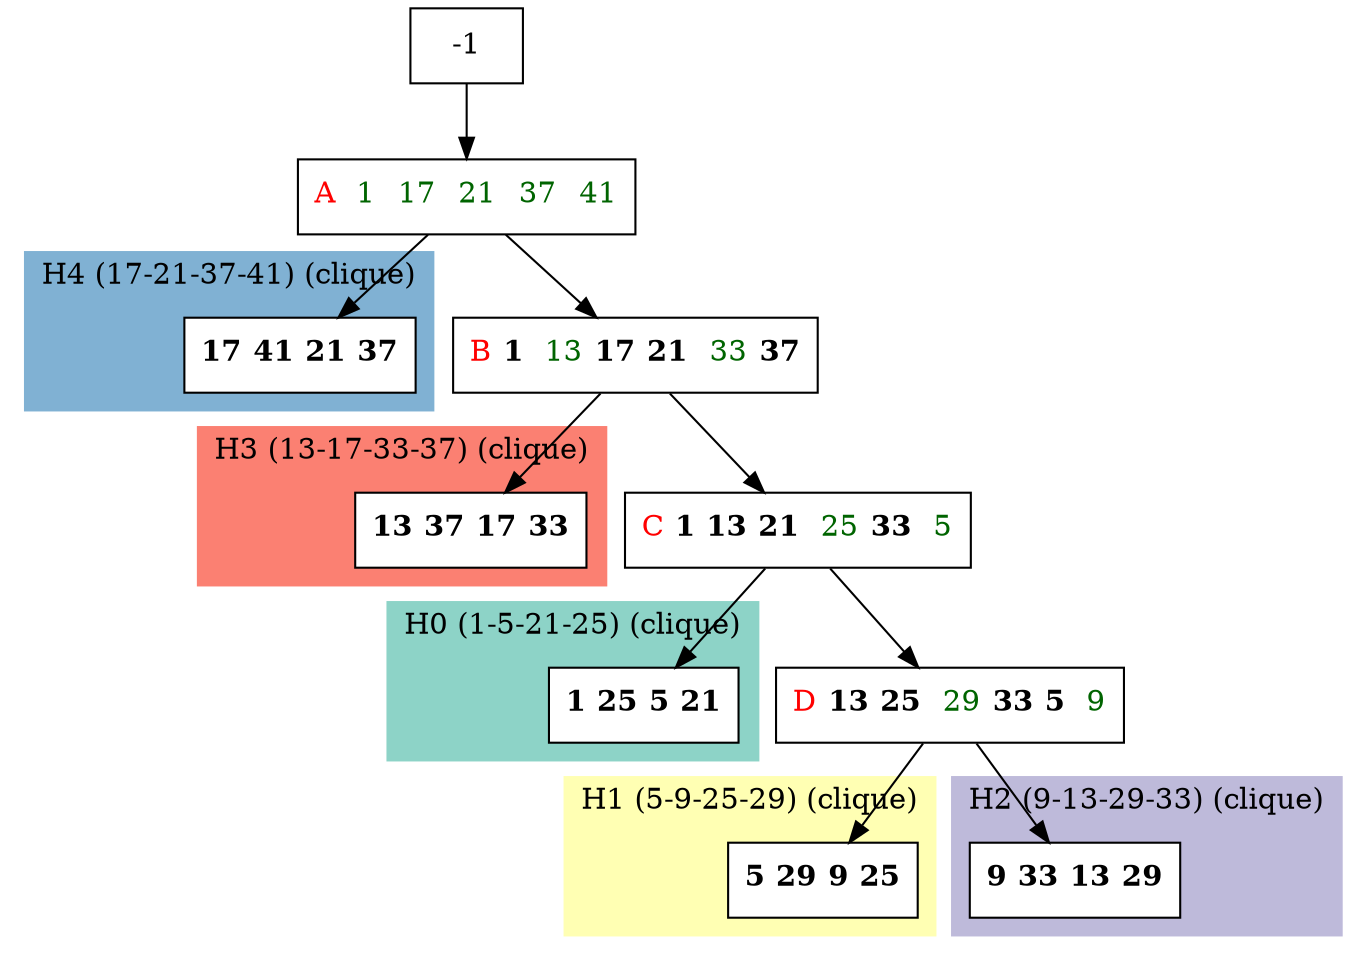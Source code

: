 digraph G {
    node [shape=box];
    subgraph cluster0 {
        node [style=filled,fillcolor=white];
        labeljust="l";
        style=filled;
        color="#8DD3C7";
        H0_0;
        label="H0 (1-5-21-25) (clique)";
    }
    subgraph cluster1 {
        node [style=filled,fillcolor=white];
        labeljust="l";
        style=filled;
        color="#FFFFB3";
        H1_0;
        label="H1 (5-9-25-29) (clique)";
    }
    subgraph cluster2 {
        node [style=filled,fillcolor=white];
        labeljust="l";
        style=filled;
        color="#BEBADA";
        H2_0;
        label="H2 (9-13-29-33) (clique)";
    }
    subgraph cluster3 {
        node [style=filled,fillcolor=white];
        labeljust="l";
        style=filled;
        color="#FB8072";
        H3_0;
        label="H3 (13-17-33-37) (clique)";
    }
    subgraph cluster4 {
        node [style=filled,fillcolor=white];
        labeljust="l";
        style=filled;
        color="#80B1D3";
        H4_0;
        label="H4 (17-21-37-41) (clique)";
    }
     30 [shape=record,label= <{  <FONT COLOR="RED">A</FONT>  <FONT COLOR="DARKGREEN">1</FONT>  <FONT COLOR="DARKGREEN">17</FONT>  <FONT COLOR="DARKGREEN">21</FONT>  <FONT COLOR="DARKGREEN">37</FONT>  <FONT COLOR="DARKGREEN">41</FONT>}> ];
     -1  ->  30;
     H4_0 [shape=record,label= <{ <b>17</b> <b>41</b> <b>21</b> <b>37</b>}> ];
     30  ->  H4_0;
     21 [shape=record,label= <{  <FONT COLOR="RED">B</FONT> <b>1</b>  <FONT COLOR="DARKGREEN">13</FONT> <b>17</b> <b>21</b>  <FONT COLOR="DARKGREEN">33</FONT> <b>37</b>}> ];
     30  ->  21;
     H3_0 [shape=record,label= <{ <b>13</b> <b>37</b> <b>17</b> <b>33</b>}> ];
     21  ->  H3_0;
     1 [shape=record,label= <{  <FONT COLOR="RED">C</FONT> <b>1</b> <b>13</b> <b>21</b>  <FONT COLOR="DARKGREEN">25</FONT> <b>33</b>  <FONT COLOR="DARKGREEN">5</FONT>}> ];
     21  ->  1;
     H0_0 [shape=record,label= <{ <b>1</b> <b>25</b> <b>5</b> <b>21</b>}> ];
     1  ->  H0_0;
     8 [shape=record,label= <{  <FONT COLOR="RED">D</FONT> <b>13</b> <b>25</b>  <FONT COLOR="DARKGREEN">29</FONT> <b>33</b> <b>5</b>  <FONT COLOR="DARKGREEN">9</FONT>}> ];
     1  ->  8;
     H1_0 [shape=record,label= <{ <b>5</b> <b>29</b> <b>9</b> <b>25</b>}> ];
     8  ->  H1_0;
     H2_0 [shape=record,label= <{ <b>9</b> <b>33</b> <b>13</b> <b>29</b>}> ];
     8  ->  H2_0;
}
